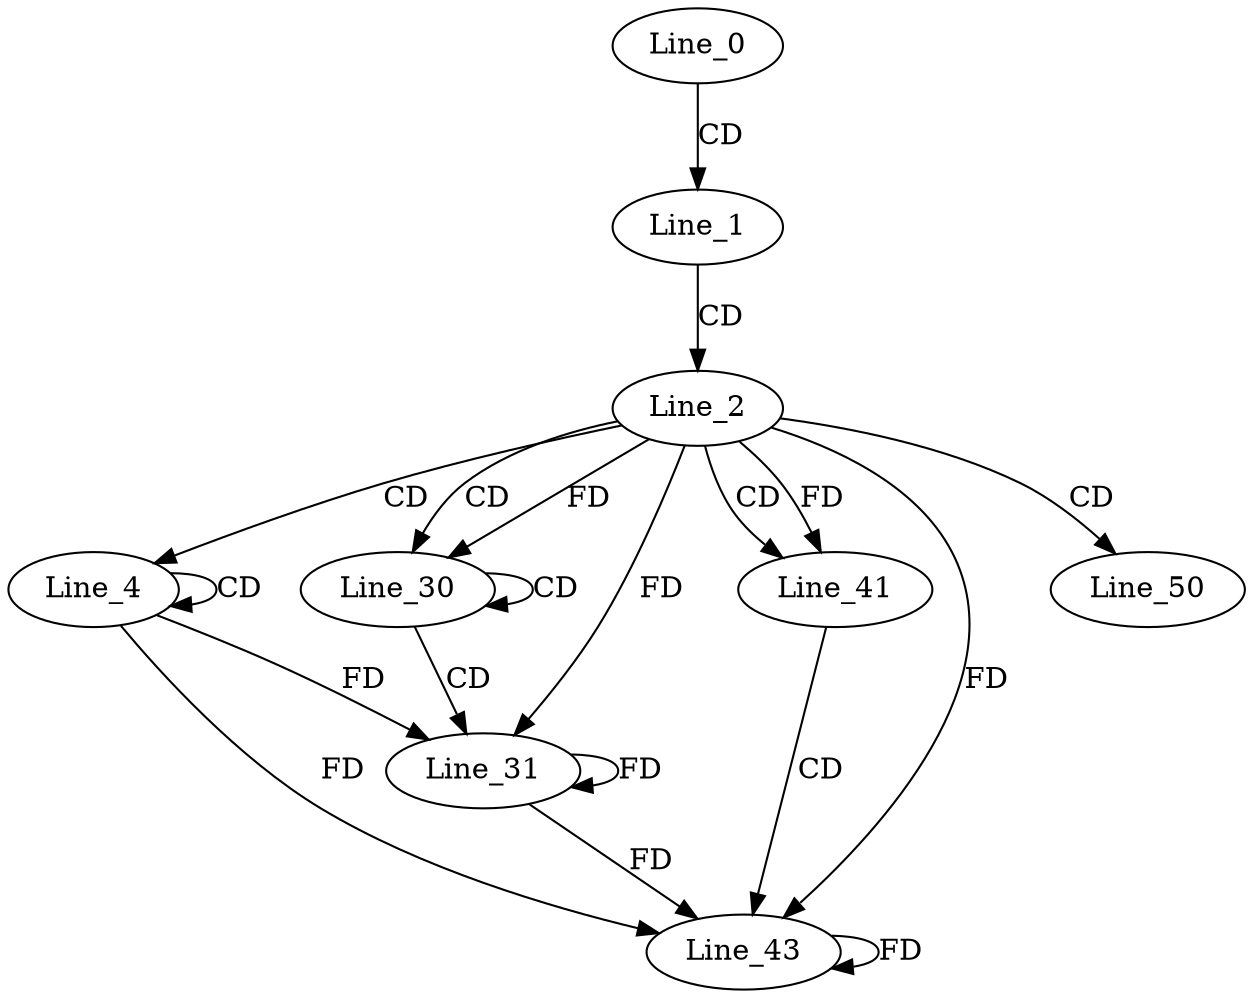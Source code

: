 digraph G {
  Line_0;
  Line_1;
  Line_2;
  Line_4;
  Line_4;
  Line_4;
  Line_4;
  Line_4;
  Line_4;
  Line_4;
  Line_4;
  Line_4;
  Line_4;
  Line_30;
  Line_30;
  Line_30;
  Line_31;
  Line_31;
  Line_31;
  Line_31;
  Line_41;
  Line_41;
  Line_41;
  Line_43;
  Line_43;
  Line_43;
  Line_43;
  Line_50;
  Line_0 -> Line_1 [ label="CD" ];
  Line_1 -> Line_2 [ label="CD" ];
  Line_2 -> Line_4 [ label="CD" ];
  Line_4 -> Line_4 [ label="CD" ];
  Line_2 -> Line_30 [ label="CD" ];
  Line_30 -> Line_30 [ label="CD" ];
  Line_2 -> Line_30 [ label="FD" ];
  Line_30 -> Line_31 [ label="CD" ];
  Line_4 -> Line_31 [ label="FD" ];
  Line_31 -> Line_31 [ label="FD" ];
  Line_2 -> Line_31 [ label="FD" ];
  Line_2 -> Line_41 [ label="CD" ];
  Line_2 -> Line_41 [ label="FD" ];
  Line_41 -> Line_43 [ label="CD" ];
  Line_4 -> Line_43 [ label="FD" ];
  Line_31 -> Line_43 [ label="FD" ];
  Line_43 -> Line_43 [ label="FD" ];
  Line_2 -> Line_43 [ label="FD" ];
  Line_2 -> Line_50 [ label="CD" ];
}
